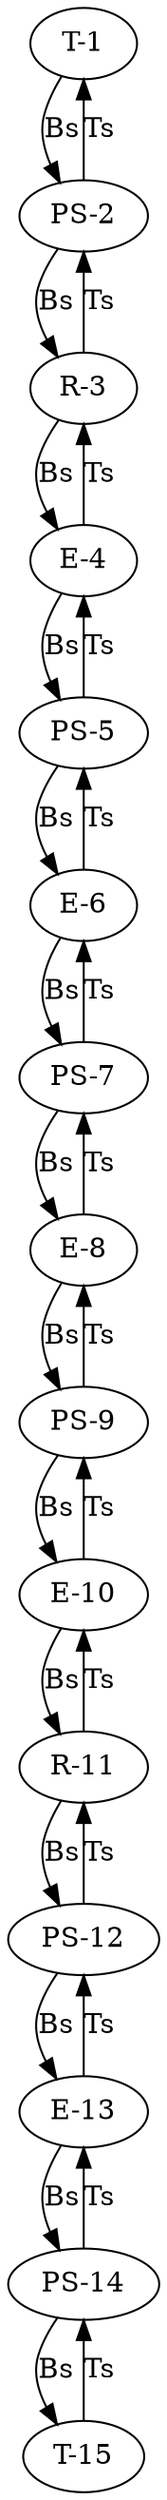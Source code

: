 digraph graphname {
"841ee33f-69fe-405f-9d05-58a09a892d9b" [label="T-1"]
"2a9fd127-0b00-49b8-b449-c91efbd218b5" [label="E-10"]
"37d10882-84f1-416e-be69-c31673adadc5" [label="E-8"]
"5e0bbe62-0f59-41db-b121-a33e6c569055" [label="E-6"]
"57f1181c-752c-4d32-ad2e-df741f6ec141" [label="E-4"]
"bdc09dab-9361-4d53-bf69-4b9732ceb0bf" [label="PS-9"]
"afb2aa88-9712-4941-8f5c-bba6af6ab311" [label="PS-7"]
"83bd4a31-7e5a-4b87-9d4b-2b5e595de62a" [label="PS-5"]
"59069042-1bfe-42da-badc-eba168348568" [label="E-13"]
"eaa58d17-2d4e-4685-a057-4b285d6a2848" [label="T-15"]
"eb513af8-19dd-4aba-8f0f-d15e129ee8e3" [label="R-3"]
"6362d477-ed55-4fa0-a5d0-f128fa2e0850" [label="R-11"]
"2ade3277-a077-414a-80bb-3160f460ede0" [label="PS-2"]
"ccda0eb5-0446-4c95-ae6c-febfb0263a8a" [label="PS-12"]
"3e8da7ec-a81f-4b76-acd3-b9712126e2f1" [label="PS-14"]
"841ee33f-69fe-405f-9d05-58a09a892d9b" -> "2ade3277-a077-414a-80bb-3160f460ede0" [label="Bs"]
"2a9fd127-0b00-49b8-b449-c91efbd218b5" -> "bdc09dab-9361-4d53-bf69-4b9732ceb0bf" [label="Ts"]
"2a9fd127-0b00-49b8-b449-c91efbd218b5" -> "6362d477-ed55-4fa0-a5d0-f128fa2e0850" [label="Bs"]
"37d10882-84f1-416e-be69-c31673adadc5" -> "afb2aa88-9712-4941-8f5c-bba6af6ab311" [label="Ts"]
"37d10882-84f1-416e-be69-c31673adadc5" -> "bdc09dab-9361-4d53-bf69-4b9732ceb0bf" [label="Bs"]
"5e0bbe62-0f59-41db-b121-a33e6c569055" -> "83bd4a31-7e5a-4b87-9d4b-2b5e595de62a" [label="Ts"]
"5e0bbe62-0f59-41db-b121-a33e6c569055" -> "afb2aa88-9712-4941-8f5c-bba6af6ab311" [label="Bs"]
"57f1181c-752c-4d32-ad2e-df741f6ec141" -> "eb513af8-19dd-4aba-8f0f-d15e129ee8e3" [label="Ts"]
"57f1181c-752c-4d32-ad2e-df741f6ec141" -> "83bd4a31-7e5a-4b87-9d4b-2b5e595de62a" [label="Bs"]
"bdc09dab-9361-4d53-bf69-4b9732ceb0bf" -> "37d10882-84f1-416e-be69-c31673adadc5" [label="Ts"]
"bdc09dab-9361-4d53-bf69-4b9732ceb0bf" -> "2a9fd127-0b00-49b8-b449-c91efbd218b5" [label="Bs"]
"afb2aa88-9712-4941-8f5c-bba6af6ab311" -> "5e0bbe62-0f59-41db-b121-a33e6c569055" [label="Ts"]
"afb2aa88-9712-4941-8f5c-bba6af6ab311" -> "37d10882-84f1-416e-be69-c31673adadc5" [label="Bs"]
"83bd4a31-7e5a-4b87-9d4b-2b5e595de62a" -> "57f1181c-752c-4d32-ad2e-df741f6ec141" [label="Ts"]
"83bd4a31-7e5a-4b87-9d4b-2b5e595de62a" -> "5e0bbe62-0f59-41db-b121-a33e6c569055" [label="Bs"]
"59069042-1bfe-42da-badc-eba168348568" -> "ccda0eb5-0446-4c95-ae6c-febfb0263a8a" [label="Ts"]
"59069042-1bfe-42da-badc-eba168348568" -> "3e8da7ec-a81f-4b76-acd3-b9712126e2f1" [label="Bs"]
"eaa58d17-2d4e-4685-a057-4b285d6a2848" -> "3e8da7ec-a81f-4b76-acd3-b9712126e2f1" [label="Ts"]
"eb513af8-19dd-4aba-8f0f-d15e129ee8e3" -> "2ade3277-a077-414a-80bb-3160f460ede0" [label="Ts"]
"eb513af8-19dd-4aba-8f0f-d15e129ee8e3" -> "57f1181c-752c-4d32-ad2e-df741f6ec141" [label="Bs"]
"6362d477-ed55-4fa0-a5d0-f128fa2e0850" -> "2a9fd127-0b00-49b8-b449-c91efbd218b5" [label="Ts"]
"6362d477-ed55-4fa0-a5d0-f128fa2e0850" -> "ccda0eb5-0446-4c95-ae6c-febfb0263a8a" [label="Bs"]
"2ade3277-a077-414a-80bb-3160f460ede0" -> "841ee33f-69fe-405f-9d05-58a09a892d9b" [label="Ts"]
"2ade3277-a077-414a-80bb-3160f460ede0" -> "eb513af8-19dd-4aba-8f0f-d15e129ee8e3" [label="Bs"]
"ccda0eb5-0446-4c95-ae6c-febfb0263a8a" -> "6362d477-ed55-4fa0-a5d0-f128fa2e0850" [label="Ts"]
"ccda0eb5-0446-4c95-ae6c-febfb0263a8a" -> "59069042-1bfe-42da-badc-eba168348568" [label="Bs"]
"3e8da7ec-a81f-4b76-acd3-b9712126e2f1" -> "59069042-1bfe-42da-badc-eba168348568" [label="Ts"]
"3e8da7ec-a81f-4b76-acd3-b9712126e2f1" -> "eaa58d17-2d4e-4685-a057-4b285d6a2848" [label="Bs"]
}